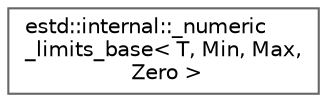 digraph "Graphical Class Hierarchy"
{
 // LATEX_PDF_SIZE
  bgcolor="transparent";
  edge [fontname=Helvetica,fontsize=10,labelfontname=Helvetica,labelfontsize=10];
  node [fontname=Helvetica,fontsize=10,shape=box,height=0.2,width=0.4];
  rankdir="LR";
  Node0 [id="Node000000",label="estd::internal::_numeric\l_limits_base\< T, Min, Max,\l Zero \>",height=0.2,width=0.4,color="grey40", fillcolor="white", style="filled",URL="$d2/d50/structestd_1_1internal_1_1__numeric__limits__base.html",tooltip=" "];
}
